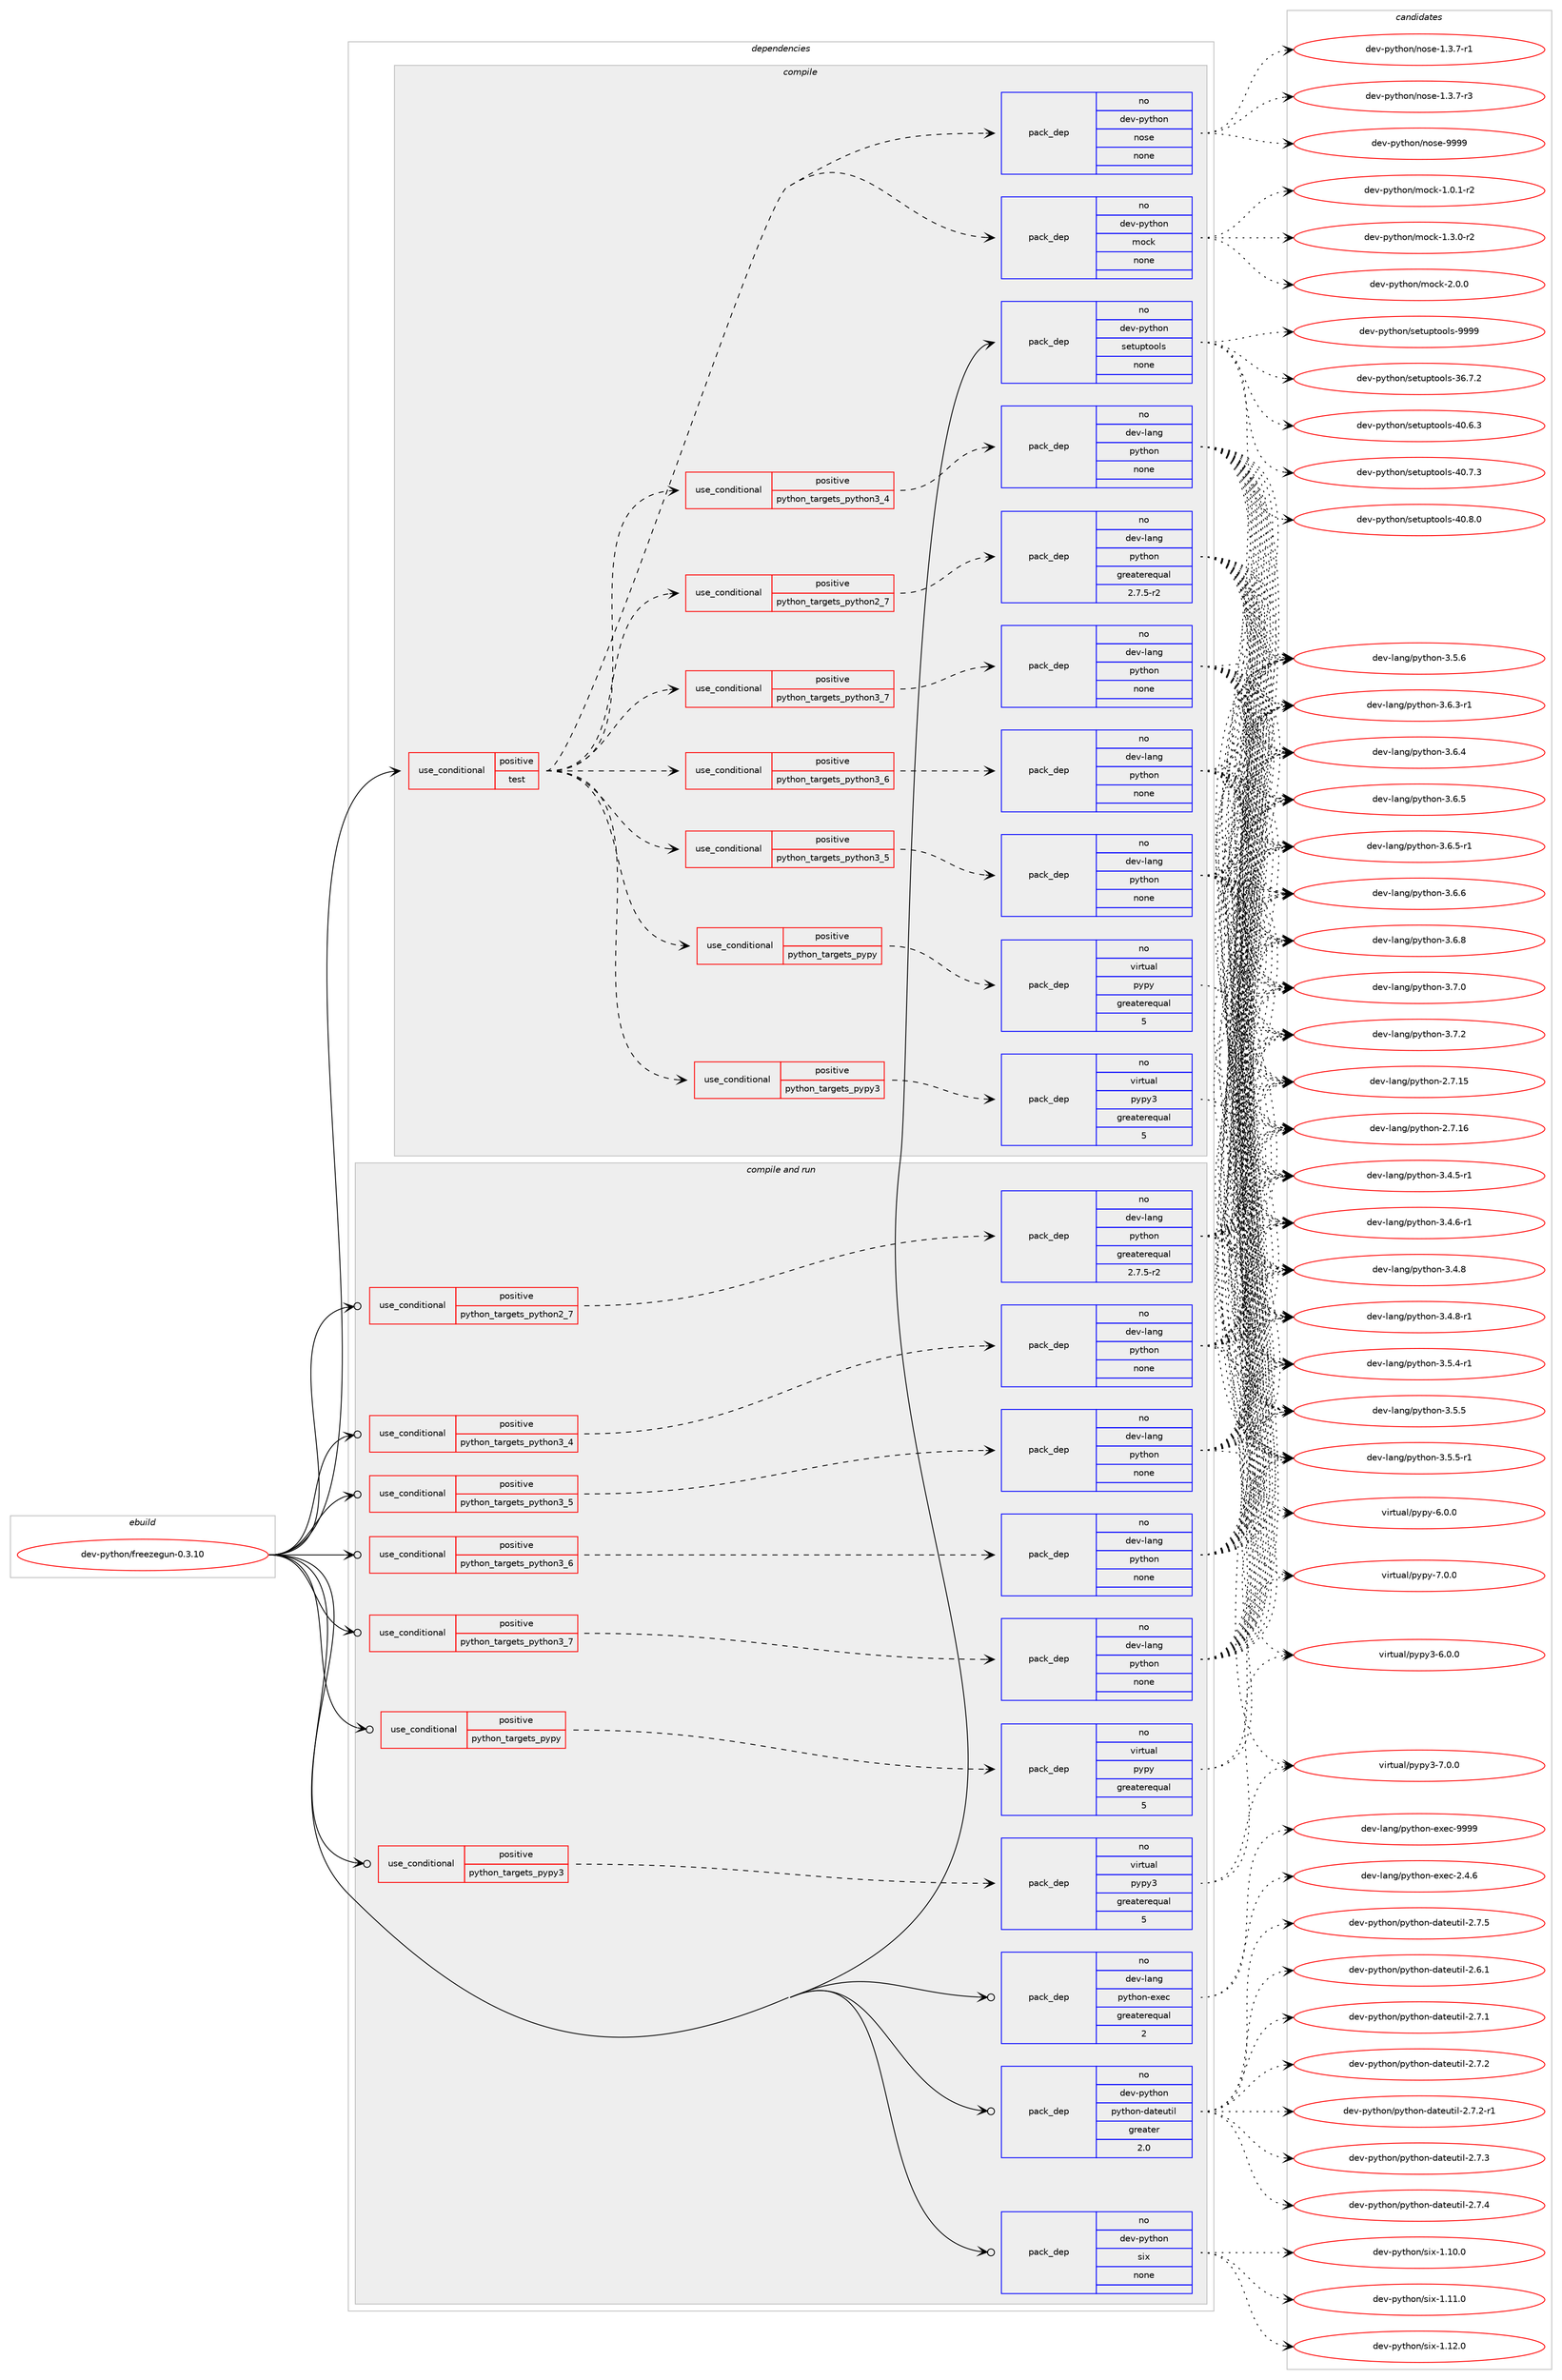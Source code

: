 digraph prolog {

# *************
# Graph options
# *************

newrank=true;
concentrate=true;
compound=true;
graph [rankdir=LR,fontname=Helvetica,fontsize=10,ranksep=1.5];#, ranksep=2.5, nodesep=0.2];
edge  [arrowhead=vee];
node  [fontname=Helvetica,fontsize=10];

# **********
# The ebuild
# **********

subgraph cluster_leftcol {
color=gray;
rank=same;
label=<<i>ebuild</i>>;
id [label="dev-python/freezegun-0.3.10", color=red, width=4, href="../dev-python/freezegun-0.3.10.svg"];
}

# ****************
# The dependencies
# ****************

subgraph cluster_midcol {
color=gray;
label=<<i>dependencies</i>>;
subgraph cluster_compile {
fillcolor="#eeeeee";
style=filled;
label=<<i>compile</i>>;
subgraph cond374673 {
dependency1410352 [label=<<TABLE BORDER="0" CELLBORDER="1" CELLSPACING="0" CELLPADDING="4"><TR><TD ROWSPAN="3" CELLPADDING="10">use_conditional</TD></TR><TR><TD>positive</TD></TR><TR><TD>test</TD></TR></TABLE>>, shape=none, color=red];
subgraph cond374674 {
dependency1410353 [label=<<TABLE BORDER="0" CELLBORDER="1" CELLSPACING="0" CELLPADDING="4"><TR><TD ROWSPAN="3" CELLPADDING="10">use_conditional</TD></TR><TR><TD>positive</TD></TR><TR><TD>python_targets_pypy</TD></TR></TABLE>>, shape=none, color=red];
subgraph pack1012420 {
dependency1410354 [label=<<TABLE BORDER="0" CELLBORDER="1" CELLSPACING="0" CELLPADDING="4" WIDTH="220"><TR><TD ROWSPAN="6" CELLPADDING="30">pack_dep</TD></TR><TR><TD WIDTH="110">no</TD></TR><TR><TD>virtual</TD></TR><TR><TD>pypy</TD></TR><TR><TD>greaterequal</TD></TR><TR><TD>5</TD></TR></TABLE>>, shape=none, color=blue];
}
dependency1410353:e -> dependency1410354:w [weight=20,style="dashed",arrowhead="vee"];
}
dependency1410352:e -> dependency1410353:w [weight=20,style="dashed",arrowhead="vee"];
subgraph cond374675 {
dependency1410355 [label=<<TABLE BORDER="0" CELLBORDER="1" CELLSPACING="0" CELLPADDING="4"><TR><TD ROWSPAN="3" CELLPADDING="10">use_conditional</TD></TR><TR><TD>positive</TD></TR><TR><TD>python_targets_pypy3</TD></TR></TABLE>>, shape=none, color=red];
subgraph pack1012421 {
dependency1410356 [label=<<TABLE BORDER="0" CELLBORDER="1" CELLSPACING="0" CELLPADDING="4" WIDTH="220"><TR><TD ROWSPAN="6" CELLPADDING="30">pack_dep</TD></TR><TR><TD WIDTH="110">no</TD></TR><TR><TD>virtual</TD></TR><TR><TD>pypy3</TD></TR><TR><TD>greaterequal</TD></TR><TR><TD>5</TD></TR></TABLE>>, shape=none, color=blue];
}
dependency1410355:e -> dependency1410356:w [weight=20,style="dashed",arrowhead="vee"];
}
dependency1410352:e -> dependency1410355:w [weight=20,style="dashed",arrowhead="vee"];
subgraph cond374676 {
dependency1410357 [label=<<TABLE BORDER="0" CELLBORDER="1" CELLSPACING="0" CELLPADDING="4"><TR><TD ROWSPAN="3" CELLPADDING="10">use_conditional</TD></TR><TR><TD>positive</TD></TR><TR><TD>python_targets_python2_7</TD></TR></TABLE>>, shape=none, color=red];
subgraph pack1012422 {
dependency1410358 [label=<<TABLE BORDER="0" CELLBORDER="1" CELLSPACING="0" CELLPADDING="4" WIDTH="220"><TR><TD ROWSPAN="6" CELLPADDING="30">pack_dep</TD></TR><TR><TD WIDTH="110">no</TD></TR><TR><TD>dev-lang</TD></TR><TR><TD>python</TD></TR><TR><TD>greaterequal</TD></TR><TR><TD>2.7.5-r2</TD></TR></TABLE>>, shape=none, color=blue];
}
dependency1410357:e -> dependency1410358:w [weight=20,style="dashed",arrowhead="vee"];
}
dependency1410352:e -> dependency1410357:w [weight=20,style="dashed",arrowhead="vee"];
subgraph cond374677 {
dependency1410359 [label=<<TABLE BORDER="0" CELLBORDER="1" CELLSPACING="0" CELLPADDING="4"><TR><TD ROWSPAN="3" CELLPADDING="10">use_conditional</TD></TR><TR><TD>positive</TD></TR><TR><TD>python_targets_python3_4</TD></TR></TABLE>>, shape=none, color=red];
subgraph pack1012423 {
dependency1410360 [label=<<TABLE BORDER="0" CELLBORDER="1" CELLSPACING="0" CELLPADDING="4" WIDTH="220"><TR><TD ROWSPAN="6" CELLPADDING="30">pack_dep</TD></TR><TR><TD WIDTH="110">no</TD></TR><TR><TD>dev-lang</TD></TR><TR><TD>python</TD></TR><TR><TD>none</TD></TR><TR><TD></TD></TR></TABLE>>, shape=none, color=blue];
}
dependency1410359:e -> dependency1410360:w [weight=20,style="dashed",arrowhead="vee"];
}
dependency1410352:e -> dependency1410359:w [weight=20,style="dashed",arrowhead="vee"];
subgraph cond374678 {
dependency1410361 [label=<<TABLE BORDER="0" CELLBORDER="1" CELLSPACING="0" CELLPADDING="4"><TR><TD ROWSPAN="3" CELLPADDING="10">use_conditional</TD></TR><TR><TD>positive</TD></TR><TR><TD>python_targets_python3_5</TD></TR></TABLE>>, shape=none, color=red];
subgraph pack1012424 {
dependency1410362 [label=<<TABLE BORDER="0" CELLBORDER="1" CELLSPACING="0" CELLPADDING="4" WIDTH="220"><TR><TD ROWSPAN="6" CELLPADDING="30">pack_dep</TD></TR><TR><TD WIDTH="110">no</TD></TR><TR><TD>dev-lang</TD></TR><TR><TD>python</TD></TR><TR><TD>none</TD></TR><TR><TD></TD></TR></TABLE>>, shape=none, color=blue];
}
dependency1410361:e -> dependency1410362:w [weight=20,style="dashed",arrowhead="vee"];
}
dependency1410352:e -> dependency1410361:w [weight=20,style="dashed",arrowhead="vee"];
subgraph cond374679 {
dependency1410363 [label=<<TABLE BORDER="0" CELLBORDER="1" CELLSPACING="0" CELLPADDING="4"><TR><TD ROWSPAN="3" CELLPADDING="10">use_conditional</TD></TR><TR><TD>positive</TD></TR><TR><TD>python_targets_python3_6</TD></TR></TABLE>>, shape=none, color=red];
subgraph pack1012425 {
dependency1410364 [label=<<TABLE BORDER="0" CELLBORDER="1" CELLSPACING="0" CELLPADDING="4" WIDTH="220"><TR><TD ROWSPAN="6" CELLPADDING="30">pack_dep</TD></TR><TR><TD WIDTH="110">no</TD></TR><TR><TD>dev-lang</TD></TR><TR><TD>python</TD></TR><TR><TD>none</TD></TR><TR><TD></TD></TR></TABLE>>, shape=none, color=blue];
}
dependency1410363:e -> dependency1410364:w [weight=20,style="dashed",arrowhead="vee"];
}
dependency1410352:e -> dependency1410363:w [weight=20,style="dashed",arrowhead="vee"];
subgraph cond374680 {
dependency1410365 [label=<<TABLE BORDER="0" CELLBORDER="1" CELLSPACING="0" CELLPADDING="4"><TR><TD ROWSPAN="3" CELLPADDING="10">use_conditional</TD></TR><TR><TD>positive</TD></TR><TR><TD>python_targets_python3_7</TD></TR></TABLE>>, shape=none, color=red];
subgraph pack1012426 {
dependency1410366 [label=<<TABLE BORDER="0" CELLBORDER="1" CELLSPACING="0" CELLPADDING="4" WIDTH="220"><TR><TD ROWSPAN="6" CELLPADDING="30">pack_dep</TD></TR><TR><TD WIDTH="110">no</TD></TR><TR><TD>dev-lang</TD></TR><TR><TD>python</TD></TR><TR><TD>none</TD></TR><TR><TD></TD></TR></TABLE>>, shape=none, color=blue];
}
dependency1410365:e -> dependency1410366:w [weight=20,style="dashed",arrowhead="vee"];
}
dependency1410352:e -> dependency1410365:w [weight=20,style="dashed",arrowhead="vee"];
subgraph pack1012427 {
dependency1410367 [label=<<TABLE BORDER="0" CELLBORDER="1" CELLSPACING="0" CELLPADDING="4" WIDTH="220"><TR><TD ROWSPAN="6" CELLPADDING="30">pack_dep</TD></TR><TR><TD WIDTH="110">no</TD></TR><TR><TD>dev-python</TD></TR><TR><TD>mock</TD></TR><TR><TD>none</TD></TR><TR><TD></TD></TR></TABLE>>, shape=none, color=blue];
}
dependency1410352:e -> dependency1410367:w [weight=20,style="dashed",arrowhead="vee"];
subgraph pack1012428 {
dependency1410368 [label=<<TABLE BORDER="0" CELLBORDER="1" CELLSPACING="0" CELLPADDING="4" WIDTH="220"><TR><TD ROWSPAN="6" CELLPADDING="30">pack_dep</TD></TR><TR><TD WIDTH="110">no</TD></TR><TR><TD>dev-python</TD></TR><TR><TD>nose</TD></TR><TR><TD>none</TD></TR><TR><TD></TD></TR></TABLE>>, shape=none, color=blue];
}
dependency1410352:e -> dependency1410368:w [weight=20,style="dashed",arrowhead="vee"];
}
id:e -> dependency1410352:w [weight=20,style="solid",arrowhead="vee"];
subgraph pack1012429 {
dependency1410369 [label=<<TABLE BORDER="0" CELLBORDER="1" CELLSPACING="0" CELLPADDING="4" WIDTH="220"><TR><TD ROWSPAN="6" CELLPADDING="30">pack_dep</TD></TR><TR><TD WIDTH="110">no</TD></TR><TR><TD>dev-python</TD></TR><TR><TD>setuptools</TD></TR><TR><TD>none</TD></TR><TR><TD></TD></TR></TABLE>>, shape=none, color=blue];
}
id:e -> dependency1410369:w [weight=20,style="solid",arrowhead="vee"];
}
subgraph cluster_compileandrun {
fillcolor="#eeeeee";
style=filled;
label=<<i>compile and run</i>>;
subgraph cond374681 {
dependency1410370 [label=<<TABLE BORDER="0" CELLBORDER="1" CELLSPACING="0" CELLPADDING="4"><TR><TD ROWSPAN="3" CELLPADDING="10">use_conditional</TD></TR><TR><TD>positive</TD></TR><TR><TD>python_targets_pypy</TD></TR></TABLE>>, shape=none, color=red];
subgraph pack1012430 {
dependency1410371 [label=<<TABLE BORDER="0" CELLBORDER="1" CELLSPACING="0" CELLPADDING="4" WIDTH="220"><TR><TD ROWSPAN="6" CELLPADDING="30">pack_dep</TD></TR><TR><TD WIDTH="110">no</TD></TR><TR><TD>virtual</TD></TR><TR><TD>pypy</TD></TR><TR><TD>greaterequal</TD></TR><TR><TD>5</TD></TR></TABLE>>, shape=none, color=blue];
}
dependency1410370:e -> dependency1410371:w [weight=20,style="dashed",arrowhead="vee"];
}
id:e -> dependency1410370:w [weight=20,style="solid",arrowhead="odotvee"];
subgraph cond374682 {
dependency1410372 [label=<<TABLE BORDER="0" CELLBORDER="1" CELLSPACING="0" CELLPADDING="4"><TR><TD ROWSPAN="3" CELLPADDING="10">use_conditional</TD></TR><TR><TD>positive</TD></TR><TR><TD>python_targets_pypy3</TD></TR></TABLE>>, shape=none, color=red];
subgraph pack1012431 {
dependency1410373 [label=<<TABLE BORDER="0" CELLBORDER="1" CELLSPACING="0" CELLPADDING="4" WIDTH="220"><TR><TD ROWSPAN="6" CELLPADDING="30">pack_dep</TD></TR><TR><TD WIDTH="110">no</TD></TR><TR><TD>virtual</TD></TR><TR><TD>pypy3</TD></TR><TR><TD>greaterequal</TD></TR><TR><TD>5</TD></TR></TABLE>>, shape=none, color=blue];
}
dependency1410372:e -> dependency1410373:w [weight=20,style="dashed",arrowhead="vee"];
}
id:e -> dependency1410372:w [weight=20,style="solid",arrowhead="odotvee"];
subgraph cond374683 {
dependency1410374 [label=<<TABLE BORDER="0" CELLBORDER="1" CELLSPACING="0" CELLPADDING="4"><TR><TD ROWSPAN="3" CELLPADDING="10">use_conditional</TD></TR><TR><TD>positive</TD></TR><TR><TD>python_targets_python2_7</TD></TR></TABLE>>, shape=none, color=red];
subgraph pack1012432 {
dependency1410375 [label=<<TABLE BORDER="0" CELLBORDER="1" CELLSPACING="0" CELLPADDING="4" WIDTH="220"><TR><TD ROWSPAN="6" CELLPADDING="30">pack_dep</TD></TR><TR><TD WIDTH="110">no</TD></TR><TR><TD>dev-lang</TD></TR><TR><TD>python</TD></TR><TR><TD>greaterequal</TD></TR><TR><TD>2.7.5-r2</TD></TR></TABLE>>, shape=none, color=blue];
}
dependency1410374:e -> dependency1410375:w [weight=20,style="dashed",arrowhead="vee"];
}
id:e -> dependency1410374:w [weight=20,style="solid",arrowhead="odotvee"];
subgraph cond374684 {
dependency1410376 [label=<<TABLE BORDER="0" CELLBORDER="1" CELLSPACING="0" CELLPADDING="4"><TR><TD ROWSPAN="3" CELLPADDING="10">use_conditional</TD></TR><TR><TD>positive</TD></TR><TR><TD>python_targets_python3_4</TD></TR></TABLE>>, shape=none, color=red];
subgraph pack1012433 {
dependency1410377 [label=<<TABLE BORDER="0" CELLBORDER="1" CELLSPACING="0" CELLPADDING="4" WIDTH="220"><TR><TD ROWSPAN="6" CELLPADDING="30">pack_dep</TD></TR><TR><TD WIDTH="110">no</TD></TR><TR><TD>dev-lang</TD></TR><TR><TD>python</TD></TR><TR><TD>none</TD></TR><TR><TD></TD></TR></TABLE>>, shape=none, color=blue];
}
dependency1410376:e -> dependency1410377:w [weight=20,style="dashed",arrowhead="vee"];
}
id:e -> dependency1410376:w [weight=20,style="solid",arrowhead="odotvee"];
subgraph cond374685 {
dependency1410378 [label=<<TABLE BORDER="0" CELLBORDER="1" CELLSPACING="0" CELLPADDING="4"><TR><TD ROWSPAN="3" CELLPADDING="10">use_conditional</TD></TR><TR><TD>positive</TD></TR><TR><TD>python_targets_python3_5</TD></TR></TABLE>>, shape=none, color=red];
subgraph pack1012434 {
dependency1410379 [label=<<TABLE BORDER="0" CELLBORDER="1" CELLSPACING="0" CELLPADDING="4" WIDTH="220"><TR><TD ROWSPAN="6" CELLPADDING="30">pack_dep</TD></TR><TR><TD WIDTH="110">no</TD></TR><TR><TD>dev-lang</TD></TR><TR><TD>python</TD></TR><TR><TD>none</TD></TR><TR><TD></TD></TR></TABLE>>, shape=none, color=blue];
}
dependency1410378:e -> dependency1410379:w [weight=20,style="dashed",arrowhead="vee"];
}
id:e -> dependency1410378:w [weight=20,style="solid",arrowhead="odotvee"];
subgraph cond374686 {
dependency1410380 [label=<<TABLE BORDER="0" CELLBORDER="1" CELLSPACING="0" CELLPADDING="4"><TR><TD ROWSPAN="3" CELLPADDING="10">use_conditional</TD></TR><TR><TD>positive</TD></TR><TR><TD>python_targets_python3_6</TD></TR></TABLE>>, shape=none, color=red];
subgraph pack1012435 {
dependency1410381 [label=<<TABLE BORDER="0" CELLBORDER="1" CELLSPACING="0" CELLPADDING="4" WIDTH="220"><TR><TD ROWSPAN="6" CELLPADDING="30">pack_dep</TD></TR><TR><TD WIDTH="110">no</TD></TR><TR><TD>dev-lang</TD></TR><TR><TD>python</TD></TR><TR><TD>none</TD></TR><TR><TD></TD></TR></TABLE>>, shape=none, color=blue];
}
dependency1410380:e -> dependency1410381:w [weight=20,style="dashed",arrowhead="vee"];
}
id:e -> dependency1410380:w [weight=20,style="solid",arrowhead="odotvee"];
subgraph cond374687 {
dependency1410382 [label=<<TABLE BORDER="0" CELLBORDER="1" CELLSPACING="0" CELLPADDING="4"><TR><TD ROWSPAN="3" CELLPADDING="10">use_conditional</TD></TR><TR><TD>positive</TD></TR><TR><TD>python_targets_python3_7</TD></TR></TABLE>>, shape=none, color=red];
subgraph pack1012436 {
dependency1410383 [label=<<TABLE BORDER="0" CELLBORDER="1" CELLSPACING="0" CELLPADDING="4" WIDTH="220"><TR><TD ROWSPAN="6" CELLPADDING="30">pack_dep</TD></TR><TR><TD WIDTH="110">no</TD></TR><TR><TD>dev-lang</TD></TR><TR><TD>python</TD></TR><TR><TD>none</TD></TR><TR><TD></TD></TR></TABLE>>, shape=none, color=blue];
}
dependency1410382:e -> dependency1410383:w [weight=20,style="dashed",arrowhead="vee"];
}
id:e -> dependency1410382:w [weight=20,style="solid",arrowhead="odotvee"];
subgraph pack1012437 {
dependency1410384 [label=<<TABLE BORDER="0" CELLBORDER="1" CELLSPACING="0" CELLPADDING="4" WIDTH="220"><TR><TD ROWSPAN="6" CELLPADDING="30">pack_dep</TD></TR><TR><TD WIDTH="110">no</TD></TR><TR><TD>dev-lang</TD></TR><TR><TD>python-exec</TD></TR><TR><TD>greaterequal</TD></TR><TR><TD>2</TD></TR></TABLE>>, shape=none, color=blue];
}
id:e -> dependency1410384:w [weight=20,style="solid",arrowhead="odotvee"];
subgraph pack1012438 {
dependency1410385 [label=<<TABLE BORDER="0" CELLBORDER="1" CELLSPACING="0" CELLPADDING="4" WIDTH="220"><TR><TD ROWSPAN="6" CELLPADDING="30">pack_dep</TD></TR><TR><TD WIDTH="110">no</TD></TR><TR><TD>dev-python</TD></TR><TR><TD>python-dateutil</TD></TR><TR><TD>greater</TD></TR><TR><TD>2.0</TD></TR></TABLE>>, shape=none, color=blue];
}
id:e -> dependency1410385:w [weight=20,style="solid",arrowhead="odotvee"];
subgraph pack1012439 {
dependency1410386 [label=<<TABLE BORDER="0" CELLBORDER="1" CELLSPACING="0" CELLPADDING="4" WIDTH="220"><TR><TD ROWSPAN="6" CELLPADDING="30">pack_dep</TD></TR><TR><TD WIDTH="110">no</TD></TR><TR><TD>dev-python</TD></TR><TR><TD>six</TD></TR><TR><TD>none</TD></TR><TR><TD></TD></TR></TABLE>>, shape=none, color=blue];
}
id:e -> dependency1410386:w [weight=20,style="solid",arrowhead="odotvee"];
}
subgraph cluster_run {
fillcolor="#eeeeee";
style=filled;
label=<<i>run</i>>;
}
}

# **************
# The candidates
# **************

subgraph cluster_choices {
rank=same;
color=gray;
label=<<i>candidates</i>>;

subgraph choice1012420 {
color=black;
nodesep=1;
choice1181051141161179710847112121112121455446484648 [label="virtual/pypy-6.0.0", color=red, width=4,href="../virtual/pypy-6.0.0.svg"];
choice1181051141161179710847112121112121455546484648 [label="virtual/pypy-7.0.0", color=red, width=4,href="../virtual/pypy-7.0.0.svg"];
dependency1410354:e -> choice1181051141161179710847112121112121455446484648:w [style=dotted,weight="100"];
dependency1410354:e -> choice1181051141161179710847112121112121455546484648:w [style=dotted,weight="100"];
}
subgraph choice1012421 {
color=black;
nodesep=1;
choice118105114116117971084711212111212151455446484648 [label="virtual/pypy3-6.0.0", color=red, width=4,href="../virtual/pypy3-6.0.0.svg"];
choice118105114116117971084711212111212151455546484648 [label="virtual/pypy3-7.0.0", color=red, width=4,href="../virtual/pypy3-7.0.0.svg"];
dependency1410356:e -> choice118105114116117971084711212111212151455446484648:w [style=dotted,weight="100"];
dependency1410356:e -> choice118105114116117971084711212111212151455546484648:w [style=dotted,weight="100"];
}
subgraph choice1012422 {
color=black;
nodesep=1;
choice10010111845108971101034711212111610411111045504655464953 [label="dev-lang/python-2.7.15", color=red, width=4,href="../dev-lang/python-2.7.15.svg"];
choice10010111845108971101034711212111610411111045504655464954 [label="dev-lang/python-2.7.16", color=red, width=4,href="../dev-lang/python-2.7.16.svg"];
choice1001011184510897110103471121211161041111104551465246534511449 [label="dev-lang/python-3.4.5-r1", color=red, width=4,href="../dev-lang/python-3.4.5-r1.svg"];
choice1001011184510897110103471121211161041111104551465246544511449 [label="dev-lang/python-3.4.6-r1", color=red, width=4,href="../dev-lang/python-3.4.6-r1.svg"];
choice100101118451089711010347112121116104111110455146524656 [label="dev-lang/python-3.4.8", color=red, width=4,href="../dev-lang/python-3.4.8.svg"];
choice1001011184510897110103471121211161041111104551465246564511449 [label="dev-lang/python-3.4.8-r1", color=red, width=4,href="../dev-lang/python-3.4.8-r1.svg"];
choice1001011184510897110103471121211161041111104551465346524511449 [label="dev-lang/python-3.5.4-r1", color=red, width=4,href="../dev-lang/python-3.5.4-r1.svg"];
choice100101118451089711010347112121116104111110455146534653 [label="dev-lang/python-3.5.5", color=red, width=4,href="../dev-lang/python-3.5.5.svg"];
choice1001011184510897110103471121211161041111104551465346534511449 [label="dev-lang/python-3.5.5-r1", color=red, width=4,href="../dev-lang/python-3.5.5-r1.svg"];
choice100101118451089711010347112121116104111110455146534654 [label="dev-lang/python-3.5.6", color=red, width=4,href="../dev-lang/python-3.5.6.svg"];
choice1001011184510897110103471121211161041111104551465446514511449 [label="dev-lang/python-3.6.3-r1", color=red, width=4,href="../dev-lang/python-3.6.3-r1.svg"];
choice100101118451089711010347112121116104111110455146544652 [label="dev-lang/python-3.6.4", color=red, width=4,href="../dev-lang/python-3.6.4.svg"];
choice100101118451089711010347112121116104111110455146544653 [label="dev-lang/python-3.6.5", color=red, width=4,href="../dev-lang/python-3.6.5.svg"];
choice1001011184510897110103471121211161041111104551465446534511449 [label="dev-lang/python-3.6.5-r1", color=red, width=4,href="../dev-lang/python-3.6.5-r1.svg"];
choice100101118451089711010347112121116104111110455146544654 [label="dev-lang/python-3.6.6", color=red, width=4,href="../dev-lang/python-3.6.6.svg"];
choice100101118451089711010347112121116104111110455146544656 [label="dev-lang/python-3.6.8", color=red, width=4,href="../dev-lang/python-3.6.8.svg"];
choice100101118451089711010347112121116104111110455146554648 [label="dev-lang/python-3.7.0", color=red, width=4,href="../dev-lang/python-3.7.0.svg"];
choice100101118451089711010347112121116104111110455146554650 [label="dev-lang/python-3.7.2", color=red, width=4,href="../dev-lang/python-3.7.2.svg"];
dependency1410358:e -> choice10010111845108971101034711212111610411111045504655464953:w [style=dotted,weight="100"];
dependency1410358:e -> choice10010111845108971101034711212111610411111045504655464954:w [style=dotted,weight="100"];
dependency1410358:e -> choice1001011184510897110103471121211161041111104551465246534511449:w [style=dotted,weight="100"];
dependency1410358:e -> choice1001011184510897110103471121211161041111104551465246544511449:w [style=dotted,weight="100"];
dependency1410358:e -> choice100101118451089711010347112121116104111110455146524656:w [style=dotted,weight="100"];
dependency1410358:e -> choice1001011184510897110103471121211161041111104551465246564511449:w [style=dotted,weight="100"];
dependency1410358:e -> choice1001011184510897110103471121211161041111104551465346524511449:w [style=dotted,weight="100"];
dependency1410358:e -> choice100101118451089711010347112121116104111110455146534653:w [style=dotted,weight="100"];
dependency1410358:e -> choice1001011184510897110103471121211161041111104551465346534511449:w [style=dotted,weight="100"];
dependency1410358:e -> choice100101118451089711010347112121116104111110455146534654:w [style=dotted,weight="100"];
dependency1410358:e -> choice1001011184510897110103471121211161041111104551465446514511449:w [style=dotted,weight="100"];
dependency1410358:e -> choice100101118451089711010347112121116104111110455146544652:w [style=dotted,weight="100"];
dependency1410358:e -> choice100101118451089711010347112121116104111110455146544653:w [style=dotted,weight="100"];
dependency1410358:e -> choice1001011184510897110103471121211161041111104551465446534511449:w [style=dotted,weight="100"];
dependency1410358:e -> choice100101118451089711010347112121116104111110455146544654:w [style=dotted,weight="100"];
dependency1410358:e -> choice100101118451089711010347112121116104111110455146544656:w [style=dotted,weight="100"];
dependency1410358:e -> choice100101118451089711010347112121116104111110455146554648:w [style=dotted,weight="100"];
dependency1410358:e -> choice100101118451089711010347112121116104111110455146554650:w [style=dotted,weight="100"];
}
subgraph choice1012423 {
color=black;
nodesep=1;
choice10010111845108971101034711212111610411111045504655464953 [label="dev-lang/python-2.7.15", color=red, width=4,href="../dev-lang/python-2.7.15.svg"];
choice10010111845108971101034711212111610411111045504655464954 [label="dev-lang/python-2.7.16", color=red, width=4,href="../dev-lang/python-2.7.16.svg"];
choice1001011184510897110103471121211161041111104551465246534511449 [label="dev-lang/python-3.4.5-r1", color=red, width=4,href="../dev-lang/python-3.4.5-r1.svg"];
choice1001011184510897110103471121211161041111104551465246544511449 [label="dev-lang/python-3.4.6-r1", color=red, width=4,href="../dev-lang/python-3.4.6-r1.svg"];
choice100101118451089711010347112121116104111110455146524656 [label="dev-lang/python-3.4.8", color=red, width=4,href="../dev-lang/python-3.4.8.svg"];
choice1001011184510897110103471121211161041111104551465246564511449 [label="dev-lang/python-3.4.8-r1", color=red, width=4,href="../dev-lang/python-3.4.8-r1.svg"];
choice1001011184510897110103471121211161041111104551465346524511449 [label="dev-lang/python-3.5.4-r1", color=red, width=4,href="../dev-lang/python-3.5.4-r1.svg"];
choice100101118451089711010347112121116104111110455146534653 [label="dev-lang/python-3.5.5", color=red, width=4,href="../dev-lang/python-3.5.5.svg"];
choice1001011184510897110103471121211161041111104551465346534511449 [label="dev-lang/python-3.5.5-r1", color=red, width=4,href="../dev-lang/python-3.5.5-r1.svg"];
choice100101118451089711010347112121116104111110455146534654 [label="dev-lang/python-3.5.6", color=red, width=4,href="../dev-lang/python-3.5.6.svg"];
choice1001011184510897110103471121211161041111104551465446514511449 [label="dev-lang/python-3.6.3-r1", color=red, width=4,href="../dev-lang/python-3.6.3-r1.svg"];
choice100101118451089711010347112121116104111110455146544652 [label="dev-lang/python-3.6.4", color=red, width=4,href="../dev-lang/python-3.6.4.svg"];
choice100101118451089711010347112121116104111110455146544653 [label="dev-lang/python-3.6.5", color=red, width=4,href="../dev-lang/python-3.6.5.svg"];
choice1001011184510897110103471121211161041111104551465446534511449 [label="dev-lang/python-3.6.5-r1", color=red, width=4,href="../dev-lang/python-3.6.5-r1.svg"];
choice100101118451089711010347112121116104111110455146544654 [label="dev-lang/python-3.6.6", color=red, width=4,href="../dev-lang/python-3.6.6.svg"];
choice100101118451089711010347112121116104111110455146544656 [label="dev-lang/python-3.6.8", color=red, width=4,href="../dev-lang/python-3.6.8.svg"];
choice100101118451089711010347112121116104111110455146554648 [label="dev-lang/python-3.7.0", color=red, width=4,href="../dev-lang/python-3.7.0.svg"];
choice100101118451089711010347112121116104111110455146554650 [label="dev-lang/python-3.7.2", color=red, width=4,href="../dev-lang/python-3.7.2.svg"];
dependency1410360:e -> choice10010111845108971101034711212111610411111045504655464953:w [style=dotted,weight="100"];
dependency1410360:e -> choice10010111845108971101034711212111610411111045504655464954:w [style=dotted,weight="100"];
dependency1410360:e -> choice1001011184510897110103471121211161041111104551465246534511449:w [style=dotted,weight="100"];
dependency1410360:e -> choice1001011184510897110103471121211161041111104551465246544511449:w [style=dotted,weight="100"];
dependency1410360:e -> choice100101118451089711010347112121116104111110455146524656:w [style=dotted,weight="100"];
dependency1410360:e -> choice1001011184510897110103471121211161041111104551465246564511449:w [style=dotted,weight="100"];
dependency1410360:e -> choice1001011184510897110103471121211161041111104551465346524511449:w [style=dotted,weight="100"];
dependency1410360:e -> choice100101118451089711010347112121116104111110455146534653:w [style=dotted,weight="100"];
dependency1410360:e -> choice1001011184510897110103471121211161041111104551465346534511449:w [style=dotted,weight="100"];
dependency1410360:e -> choice100101118451089711010347112121116104111110455146534654:w [style=dotted,weight="100"];
dependency1410360:e -> choice1001011184510897110103471121211161041111104551465446514511449:w [style=dotted,weight="100"];
dependency1410360:e -> choice100101118451089711010347112121116104111110455146544652:w [style=dotted,weight="100"];
dependency1410360:e -> choice100101118451089711010347112121116104111110455146544653:w [style=dotted,weight="100"];
dependency1410360:e -> choice1001011184510897110103471121211161041111104551465446534511449:w [style=dotted,weight="100"];
dependency1410360:e -> choice100101118451089711010347112121116104111110455146544654:w [style=dotted,weight="100"];
dependency1410360:e -> choice100101118451089711010347112121116104111110455146544656:w [style=dotted,weight="100"];
dependency1410360:e -> choice100101118451089711010347112121116104111110455146554648:w [style=dotted,weight="100"];
dependency1410360:e -> choice100101118451089711010347112121116104111110455146554650:w [style=dotted,weight="100"];
}
subgraph choice1012424 {
color=black;
nodesep=1;
choice10010111845108971101034711212111610411111045504655464953 [label="dev-lang/python-2.7.15", color=red, width=4,href="../dev-lang/python-2.7.15.svg"];
choice10010111845108971101034711212111610411111045504655464954 [label="dev-lang/python-2.7.16", color=red, width=4,href="../dev-lang/python-2.7.16.svg"];
choice1001011184510897110103471121211161041111104551465246534511449 [label="dev-lang/python-3.4.5-r1", color=red, width=4,href="../dev-lang/python-3.4.5-r1.svg"];
choice1001011184510897110103471121211161041111104551465246544511449 [label="dev-lang/python-3.4.6-r1", color=red, width=4,href="../dev-lang/python-3.4.6-r1.svg"];
choice100101118451089711010347112121116104111110455146524656 [label="dev-lang/python-3.4.8", color=red, width=4,href="../dev-lang/python-3.4.8.svg"];
choice1001011184510897110103471121211161041111104551465246564511449 [label="dev-lang/python-3.4.8-r1", color=red, width=4,href="../dev-lang/python-3.4.8-r1.svg"];
choice1001011184510897110103471121211161041111104551465346524511449 [label="dev-lang/python-3.5.4-r1", color=red, width=4,href="../dev-lang/python-3.5.4-r1.svg"];
choice100101118451089711010347112121116104111110455146534653 [label="dev-lang/python-3.5.5", color=red, width=4,href="../dev-lang/python-3.5.5.svg"];
choice1001011184510897110103471121211161041111104551465346534511449 [label="dev-lang/python-3.5.5-r1", color=red, width=4,href="../dev-lang/python-3.5.5-r1.svg"];
choice100101118451089711010347112121116104111110455146534654 [label="dev-lang/python-3.5.6", color=red, width=4,href="../dev-lang/python-3.5.6.svg"];
choice1001011184510897110103471121211161041111104551465446514511449 [label="dev-lang/python-3.6.3-r1", color=red, width=4,href="../dev-lang/python-3.6.3-r1.svg"];
choice100101118451089711010347112121116104111110455146544652 [label="dev-lang/python-3.6.4", color=red, width=4,href="../dev-lang/python-3.6.4.svg"];
choice100101118451089711010347112121116104111110455146544653 [label="dev-lang/python-3.6.5", color=red, width=4,href="../dev-lang/python-3.6.5.svg"];
choice1001011184510897110103471121211161041111104551465446534511449 [label="dev-lang/python-3.6.5-r1", color=red, width=4,href="../dev-lang/python-3.6.5-r1.svg"];
choice100101118451089711010347112121116104111110455146544654 [label="dev-lang/python-3.6.6", color=red, width=4,href="../dev-lang/python-3.6.6.svg"];
choice100101118451089711010347112121116104111110455146544656 [label="dev-lang/python-3.6.8", color=red, width=4,href="../dev-lang/python-3.6.8.svg"];
choice100101118451089711010347112121116104111110455146554648 [label="dev-lang/python-3.7.0", color=red, width=4,href="../dev-lang/python-3.7.0.svg"];
choice100101118451089711010347112121116104111110455146554650 [label="dev-lang/python-3.7.2", color=red, width=4,href="../dev-lang/python-3.7.2.svg"];
dependency1410362:e -> choice10010111845108971101034711212111610411111045504655464953:w [style=dotted,weight="100"];
dependency1410362:e -> choice10010111845108971101034711212111610411111045504655464954:w [style=dotted,weight="100"];
dependency1410362:e -> choice1001011184510897110103471121211161041111104551465246534511449:w [style=dotted,weight="100"];
dependency1410362:e -> choice1001011184510897110103471121211161041111104551465246544511449:w [style=dotted,weight="100"];
dependency1410362:e -> choice100101118451089711010347112121116104111110455146524656:w [style=dotted,weight="100"];
dependency1410362:e -> choice1001011184510897110103471121211161041111104551465246564511449:w [style=dotted,weight="100"];
dependency1410362:e -> choice1001011184510897110103471121211161041111104551465346524511449:w [style=dotted,weight="100"];
dependency1410362:e -> choice100101118451089711010347112121116104111110455146534653:w [style=dotted,weight="100"];
dependency1410362:e -> choice1001011184510897110103471121211161041111104551465346534511449:w [style=dotted,weight="100"];
dependency1410362:e -> choice100101118451089711010347112121116104111110455146534654:w [style=dotted,weight="100"];
dependency1410362:e -> choice1001011184510897110103471121211161041111104551465446514511449:w [style=dotted,weight="100"];
dependency1410362:e -> choice100101118451089711010347112121116104111110455146544652:w [style=dotted,weight="100"];
dependency1410362:e -> choice100101118451089711010347112121116104111110455146544653:w [style=dotted,weight="100"];
dependency1410362:e -> choice1001011184510897110103471121211161041111104551465446534511449:w [style=dotted,weight="100"];
dependency1410362:e -> choice100101118451089711010347112121116104111110455146544654:w [style=dotted,weight="100"];
dependency1410362:e -> choice100101118451089711010347112121116104111110455146544656:w [style=dotted,weight="100"];
dependency1410362:e -> choice100101118451089711010347112121116104111110455146554648:w [style=dotted,weight="100"];
dependency1410362:e -> choice100101118451089711010347112121116104111110455146554650:w [style=dotted,weight="100"];
}
subgraph choice1012425 {
color=black;
nodesep=1;
choice10010111845108971101034711212111610411111045504655464953 [label="dev-lang/python-2.7.15", color=red, width=4,href="../dev-lang/python-2.7.15.svg"];
choice10010111845108971101034711212111610411111045504655464954 [label="dev-lang/python-2.7.16", color=red, width=4,href="../dev-lang/python-2.7.16.svg"];
choice1001011184510897110103471121211161041111104551465246534511449 [label="dev-lang/python-3.4.5-r1", color=red, width=4,href="../dev-lang/python-3.4.5-r1.svg"];
choice1001011184510897110103471121211161041111104551465246544511449 [label="dev-lang/python-3.4.6-r1", color=red, width=4,href="../dev-lang/python-3.4.6-r1.svg"];
choice100101118451089711010347112121116104111110455146524656 [label="dev-lang/python-3.4.8", color=red, width=4,href="../dev-lang/python-3.4.8.svg"];
choice1001011184510897110103471121211161041111104551465246564511449 [label="dev-lang/python-3.4.8-r1", color=red, width=4,href="../dev-lang/python-3.4.8-r1.svg"];
choice1001011184510897110103471121211161041111104551465346524511449 [label="dev-lang/python-3.5.4-r1", color=red, width=4,href="../dev-lang/python-3.5.4-r1.svg"];
choice100101118451089711010347112121116104111110455146534653 [label="dev-lang/python-3.5.5", color=red, width=4,href="../dev-lang/python-3.5.5.svg"];
choice1001011184510897110103471121211161041111104551465346534511449 [label="dev-lang/python-3.5.5-r1", color=red, width=4,href="../dev-lang/python-3.5.5-r1.svg"];
choice100101118451089711010347112121116104111110455146534654 [label="dev-lang/python-3.5.6", color=red, width=4,href="../dev-lang/python-3.5.6.svg"];
choice1001011184510897110103471121211161041111104551465446514511449 [label="dev-lang/python-3.6.3-r1", color=red, width=4,href="../dev-lang/python-3.6.3-r1.svg"];
choice100101118451089711010347112121116104111110455146544652 [label="dev-lang/python-3.6.4", color=red, width=4,href="../dev-lang/python-3.6.4.svg"];
choice100101118451089711010347112121116104111110455146544653 [label="dev-lang/python-3.6.5", color=red, width=4,href="../dev-lang/python-3.6.5.svg"];
choice1001011184510897110103471121211161041111104551465446534511449 [label="dev-lang/python-3.6.5-r1", color=red, width=4,href="../dev-lang/python-3.6.5-r1.svg"];
choice100101118451089711010347112121116104111110455146544654 [label="dev-lang/python-3.6.6", color=red, width=4,href="../dev-lang/python-3.6.6.svg"];
choice100101118451089711010347112121116104111110455146544656 [label="dev-lang/python-3.6.8", color=red, width=4,href="../dev-lang/python-3.6.8.svg"];
choice100101118451089711010347112121116104111110455146554648 [label="dev-lang/python-3.7.0", color=red, width=4,href="../dev-lang/python-3.7.0.svg"];
choice100101118451089711010347112121116104111110455146554650 [label="dev-lang/python-3.7.2", color=red, width=4,href="../dev-lang/python-3.7.2.svg"];
dependency1410364:e -> choice10010111845108971101034711212111610411111045504655464953:w [style=dotted,weight="100"];
dependency1410364:e -> choice10010111845108971101034711212111610411111045504655464954:w [style=dotted,weight="100"];
dependency1410364:e -> choice1001011184510897110103471121211161041111104551465246534511449:w [style=dotted,weight="100"];
dependency1410364:e -> choice1001011184510897110103471121211161041111104551465246544511449:w [style=dotted,weight="100"];
dependency1410364:e -> choice100101118451089711010347112121116104111110455146524656:w [style=dotted,weight="100"];
dependency1410364:e -> choice1001011184510897110103471121211161041111104551465246564511449:w [style=dotted,weight="100"];
dependency1410364:e -> choice1001011184510897110103471121211161041111104551465346524511449:w [style=dotted,weight="100"];
dependency1410364:e -> choice100101118451089711010347112121116104111110455146534653:w [style=dotted,weight="100"];
dependency1410364:e -> choice1001011184510897110103471121211161041111104551465346534511449:w [style=dotted,weight="100"];
dependency1410364:e -> choice100101118451089711010347112121116104111110455146534654:w [style=dotted,weight="100"];
dependency1410364:e -> choice1001011184510897110103471121211161041111104551465446514511449:w [style=dotted,weight="100"];
dependency1410364:e -> choice100101118451089711010347112121116104111110455146544652:w [style=dotted,weight="100"];
dependency1410364:e -> choice100101118451089711010347112121116104111110455146544653:w [style=dotted,weight="100"];
dependency1410364:e -> choice1001011184510897110103471121211161041111104551465446534511449:w [style=dotted,weight="100"];
dependency1410364:e -> choice100101118451089711010347112121116104111110455146544654:w [style=dotted,weight="100"];
dependency1410364:e -> choice100101118451089711010347112121116104111110455146544656:w [style=dotted,weight="100"];
dependency1410364:e -> choice100101118451089711010347112121116104111110455146554648:w [style=dotted,weight="100"];
dependency1410364:e -> choice100101118451089711010347112121116104111110455146554650:w [style=dotted,weight="100"];
}
subgraph choice1012426 {
color=black;
nodesep=1;
choice10010111845108971101034711212111610411111045504655464953 [label="dev-lang/python-2.7.15", color=red, width=4,href="../dev-lang/python-2.7.15.svg"];
choice10010111845108971101034711212111610411111045504655464954 [label="dev-lang/python-2.7.16", color=red, width=4,href="../dev-lang/python-2.7.16.svg"];
choice1001011184510897110103471121211161041111104551465246534511449 [label="dev-lang/python-3.4.5-r1", color=red, width=4,href="../dev-lang/python-3.4.5-r1.svg"];
choice1001011184510897110103471121211161041111104551465246544511449 [label="dev-lang/python-3.4.6-r1", color=red, width=4,href="../dev-lang/python-3.4.6-r1.svg"];
choice100101118451089711010347112121116104111110455146524656 [label="dev-lang/python-3.4.8", color=red, width=4,href="../dev-lang/python-3.4.8.svg"];
choice1001011184510897110103471121211161041111104551465246564511449 [label="dev-lang/python-3.4.8-r1", color=red, width=4,href="../dev-lang/python-3.4.8-r1.svg"];
choice1001011184510897110103471121211161041111104551465346524511449 [label="dev-lang/python-3.5.4-r1", color=red, width=4,href="../dev-lang/python-3.5.4-r1.svg"];
choice100101118451089711010347112121116104111110455146534653 [label="dev-lang/python-3.5.5", color=red, width=4,href="../dev-lang/python-3.5.5.svg"];
choice1001011184510897110103471121211161041111104551465346534511449 [label="dev-lang/python-3.5.5-r1", color=red, width=4,href="../dev-lang/python-3.5.5-r1.svg"];
choice100101118451089711010347112121116104111110455146534654 [label="dev-lang/python-3.5.6", color=red, width=4,href="../dev-lang/python-3.5.6.svg"];
choice1001011184510897110103471121211161041111104551465446514511449 [label="dev-lang/python-3.6.3-r1", color=red, width=4,href="../dev-lang/python-3.6.3-r1.svg"];
choice100101118451089711010347112121116104111110455146544652 [label="dev-lang/python-3.6.4", color=red, width=4,href="../dev-lang/python-3.6.4.svg"];
choice100101118451089711010347112121116104111110455146544653 [label="dev-lang/python-3.6.5", color=red, width=4,href="../dev-lang/python-3.6.5.svg"];
choice1001011184510897110103471121211161041111104551465446534511449 [label="dev-lang/python-3.6.5-r1", color=red, width=4,href="../dev-lang/python-3.6.5-r1.svg"];
choice100101118451089711010347112121116104111110455146544654 [label="dev-lang/python-3.6.6", color=red, width=4,href="../dev-lang/python-3.6.6.svg"];
choice100101118451089711010347112121116104111110455146544656 [label="dev-lang/python-3.6.8", color=red, width=4,href="../dev-lang/python-3.6.8.svg"];
choice100101118451089711010347112121116104111110455146554648 [label="dev-lang/python-3.7.0", color=red, width=4,href="../dev-lang/python-3.7.0.svg"];
choice100101118451089711010347112121116104111110455146554650 [label="dev-lang/python-3.7.2", color=red, width=4,href="../dev-lang/python-3.7.2.svg"];
dependency1410366:e -> choice10010111845108971101034711212111610411111045504655464953:w [style=dotted,weight="100"];
dependency1410366:e -> choice10010111845108971101034711212111610411111045504655464954:w [style=dotted,weight="100"];
dependency1410366:e -> choice1001011184510897110103471121211161041111104551465246534511449:w [style=dotted,weight="100"];
dependency1410366:e -> choice1001011184510897110103471121211161041111104551465246544511449:w [style=dotted,weight="100"];
dependency1410366:e -> choice100101118451089711010347112121116104111110455146524656:w [style=dotted,weight="100"];
dependency1410366:e -> choice1001011184510897110103471121211161041111104551465246564511449:w [style=dotted,weight="100"];
dependency1410366:e -> choice1001011184510897110103471121211161041111104551465346524511449:w [style=dotted,weight="100"];
dependency1410366:e -> choice100101118451089711010347112121116104111110455146534653:w [style=dotted,weight="100"];
dependency1410366:e -> choice1001011184510897110103471121211161041111104551465346534511449:w [style=dotted,weight="100"];
dependency1410366:e -> choice100101118451089711010347112121116104111110455146534654:w [style=dotted,weight="100"];
dependency1410366:e -> choice1001011184510897110103471121211161041111104551465446514511449:w [style=dotted,weight="100"];
dependency1410366:e -> choice100101118451089711010347112121116104111110455146544652:w [style=dotted,weight="100"];
dependency1410366:e -> choice100101118451089711010347112121116104111110455146544653:w [style=dotted,weight="100"];
dependency1410366:e -> choice1001011184510897110103471121211161041111104551465446534511449:w [style=dotted,weight="100"];
dependency1410366:e -> choice100101118451089711010347112121116104111110455146544654:w [style=dotted,weight="100"];
dependency1410366:e -> choice100101118451089711010347112121116104111110455146544656:w [style=dotted,weight="100"];
dependency1410366:e -> choice100101118451089711010347112121116104111110455146554648:w [style=dotted,weight="100"];
dependency1410366:e -> choice100101118451089711010347112121116104111110455146554650:w [style=dotted,weight="100"];
}
subgraph choice1012427 {
color=black;
nodesep=1;
choice1001011184511212111610411111047109111991074549464846494511450 [label="dev-python/mock-1.0.1-r2", color=red, width=4,href="../dev-python/mock-1.0.1-r2.svg"];
choice1001011184511212111610411111047109111991074549465146484511450 [label="dev-python/mock-1.3.0-r2", color=red, width=4,href="../dev-python/mock-1.3.0-r2.svg"];
choice100101118451121211161041111104710911199107455046484648 [label="dev-python/mock-2.0.0", color=red, width=4,href="../dev-python/mock-2.0.0.svg"];
dependency1410367:e -> choice1001011184511212111610411111047109111991074549464846494511450:w [style=dotted,weight="100"];
dependency1410367:e -> choice1001011184511212111610411111047109111991074549465146484511450:w [style=dotted,weight="100"];
dependency1410367:e -> choice100101118451121211161041111104710911199107455046484648:w [style=dotted,weight="100"];
}
subgraph choice1012428 {
color=black;
nodesep=1;
choice10010111845112121116104111110471101111151014549465146554511449 [label="dev-python/nose-1.3.7-r1", color=red, width=4,href="../dev-python/nose-1.3.7-r1.svg"];
choice10010111845112121116104111110471101111151014549465146554511451 [label="dev-python/nose-1.3.7-r3", color=red, width=4,href="../dev-python/nose-1.3.7-r3.svg"];
choice10010111845112121116104111110471101111151014557575757 [label="dev-python/nose-9999", color=red, width=4,href="../dev-python/nose-9999.svg"];
dependency1410368:e -> choice10010111845112121116104111110471101111151014549465146554511449:w [style=dotted,weight="100"];
dependency1410368:e -> choice10010111845112121116104111110471101111151014549465146554511451:w [style=dotted,weight="100"];
dependency1410368:e -> choice10010111845112121116104111110471101111151014557575757:w [style=dotted,weight="100"];
}
subgraph choice1012429 {
color=black;
nodesep=1;
choice100101118451121211161041111104711510111611711211611111110811545515446554650 [label="dev-python/setuptools-36.7.2", color=red, width=4,href="../dev-python/setuptools-36.7.2.svg"];
choice100101118451121211161041111104711510111611711211611111110811545524846544651 [label="dev-python/setuptools-40.6.3", color=red, width=4,href="../dev-python/setuptools-40.6.3.svg"];
choice100101118451121211161041111104711510111611711211611111110811545524846554651 [label="dev-python/setuptools-40.7.3", color=red, width=4,href="../dev-python/setuptools-40.7.3.svg"];
choice100101118451121211161041111104711510111611711211611111110811545524846564648 [label="dev-python/setuptools-40.8.0", color=red, width=4,href="../dev-python/setuptools-40.8.0.svg"];
choice10010111845112121116104111110471151011161171121161111111081154557575757 [label="dev-python/setuptools-9999", color=red, width=4,href="../dev-python/setuptools-9999.svg"];
dependency1410369:e -> choice100101118451121211161041111104711510111611711211611111110811545515446554650:w [style=dotted,weight="100"];
dependency1410369:e -> choice100101118451121211161041111104711510111611711211611111110811545524846544651:w [style=dotted,weight="100"];
dependency1410369:e -> choice100101118451121211161041111104711510111611711211611111110811545524846554651:w [style=dotted,weight="100"];
dependency1410369:e -> choice100101118451121211161041111104711510111611711211611111110811545524846564648:w [style=dotted,weight="100"];
dependency1410369:e -> choice10010111845112121116104111110471151011161171121161111111081154557575757:w [style=dotted,weight="100"];
}
subgraph choice1012430 {
color=black;
nodesep=1;
choice1181051141161179710847112121112121455446484648 [label="virtual/pypy-6.0.0", color=red, width=4,href="../virtual/pypy-6.0.0.svg"];
choice1181051141161179710847112121112121455546484648 [label="virtual/pypy-7.0.0", color=red, width=4,href="../virtual/pypy-7.0.0.svg"];
dependency1410371:e -> choice1181051141161179710847112121112121455446484648:w [style=dotted,weight="100"];
dependency1410371:e -> choice1181051141161179710847112121112121455546484648:w [style=dotted,weight="100"];
}
subgraph choice1012431 {
color=black;
nodesep=1;
choice118105114116117971084711212111212151455446484648 [label="virtual/pypy3-6.0.0", color=red, width=4,href="../virtual/pypy3-6.0.0.svg"];
choice118105114116117971084711212111212151455546484648 [label="virtual/pypy3-7.0.0", color=red, width=4,href="../virtual/pypy3-7.0.0.svg"];
dependency1410373:e -> choice118105114116117971084711212111212151455446484648:w [style=dotted,weight="100"];
dependency1410373:e -> choice118105114116117971084711212111212151455546484648:w [style=dotted,weight="100"];
}
subgraph choice1012432 {
color=black;
nodesep=1;
choice10010111845108971101034711212111610411111045504655464953 [label="dev-lang/python-2.7.15", color=red, width=4,href="../dev-lang/python-2.7.15.svg"];
choice10010111845108971101034711212111610411111045504655464954 [label="dev-lang/python-2.7.16", color=red, width=4,href="../dev-lang/python-2.7.16.svg"];
choice1001011184510897110103471121211161041111104551465246534511449 [label="dev-lang/python-3.4.5-r1", color=red, width=4,href="../dev-lang/python-3.4.5-r1.svg"];
choice1001011184510897110103471121211161041111104551465246544511449 [label="dev-lang/python-3.4.6-r1", color=red, width=4,href="../dev-lang/python-3.4.6-r1.svg"];
choice100101118451089711010347112121116104111110455146524656 [label="dev-lang/python-3.4.8", color=red, width=4,href="../dev-lang/python-3.4.8.svg"];
choice1001011184510897110103471121211161041111104551465246564511449 [label="dev-lang/python-3.4.8-r1", color=red, width=4,href="../dev-lang/python-3.4.8-r1.svg"];
choice1001011184510897110103471121211161041111104551465346524511449 [label="dev-lang/python-3.5.4-r1", color=red, width=4,href="../dev-lang/python-3.5.4-r1.svg"];
choice100101118451089711010347112121116104111110455146534653 [label="dev-lang/python-3.5.5", color=red, width=4,href="../dev-lang/python-3.5.5.svg"];
choice1001011184510897110103471121211161041111104551465346534511449 [label="dev-lang/python-3.5.5-r1", color=red, width=4,href="../dev-lang/python-3.5.5-r1.svg"];
choice100101118451089711010347112121116104111110455146534654 [label="dev-lang/python-3.5.6", color=red, width=4,href="../dev-lang/python-3.5.6.svg"];
choice1001011184510897110103471121211161041111104551465446514511449 [label="dev-lang/python-3.6.3-r1", color=red, width=4,href="../dev-lang/python-3.6.3-r1.svg"];
choice100101118451089711010347112121116104111110455146544652 [label="dev-lang/python-3.6.4", color=red, width=4,href="../dev-lang/python-3.6.4.svg"];
choice100101118451089711010347112121116104111110455146544653 [label="dev-lang/python-3.6.5", color=red, width=4,href="../dev-lang/python-3.6.5.svg"];
choice1001011184510897110103471121211161041111104551465446534511449 [label="dev-lang/python-3.6.5-r1", color=red, width=4,href="../dev-lang/python-3.6.5-r1.svg"];
choice100101118451089711010347112121116104111110455146544654 [label="dev-lang/python-3.6.6", color=red, width=4,href="../dev-lang/python-3.6.6.svg"];
choice100101118451089711010347112121116104111110455146544656 [label="dev-lang/python-3.6.8", color=red, width=4,href="../dev-lang/python-3.6.8.svg"];
choice100101118451089711010347112121116104111110455146554648 [label="dev-lang/python-3.7.0", color=red, width=4,href="../dev-lang/python-3.7.0.svg"];
choice100101118451089711010347112121116104111110455146554650 [label="dev-lang/python-3.7.2", color=red, width=4,href="../dev-lang/python-3.7.2.svg"];
dependency1410375:e -> choice10010111845108971101034711212111610411111045504655464953:w [style=dotted,weight="100"];
dependency1410375:e -> choice10010111845108971101034711212111610411111045504655464954:w [style=dotted,weight="100"];
dependency1410375:e -> choice1001011184510897110103471121211161041111104551465246534511449:w [style=dotted,weight="100"];
dependency1410375:e -> choice1001011184510897110103471121211161041111104551465246544511449:w [style=dotted,weight="100"];
dependency1410375:e -> choice100101118451089711010347112121116104111110455146524656:w [style=dotted,weight="100"];
dependency1410375:e -> choice1001011184510897110103471121211161041111104551465246564511449:w [style=dotted,weight="100"];
dependency1410375:e -> choice1001011184510897110103471121211161041111104551465346524511449:w [style=dotted,weight="100"];
dependency1410375:e -> choice100101118451089711010347112121116104111110455146534653:w [style=dotted,weight="100"];
dependency1410375:e -> choice1001011184510897110103471121211161041111104551465346534511449:w [style=dotted,weight="100"];
dependency1410375:e -> choice100101118451089711010347112121116104111110455146534654:w [style=dotted,weight="100"];
dependency1410375:e -> choice1001011184510897110103471121211161041111104551465446514511449:w [style=dotted,weight="100"];
dependency1410375:e -> choice100101118451089711010347112121116104111110455146544652:w [style=dotted,weight="100"];
dependency1410375:e -> choice100101118451089711010347112121116104111110455146544653:w [style=dotted,weight="100"];
dependency1410375:e -> choice1001011184510897110103471121211161041111104551465446534511449:w [style=dotted,weight="100"];
dependency1410375:e -> choice100101118451089711010347112121116104111110455146544654:w [style=dotted,weight="100"];
dependency1410375:e -> choice100101118451089711010347112121116104111110455146544656:w [style=dotted,weight="100"];
dependency1410375:e -> choice100101118451089711010347112121116104111110455146554648:w [style=dotted,weight="100"];
dependency1410375:e -> choice100101118451089711010347112121116104111110455146554650:w [style=dotted,weight="100"];
}
subgraph choice1012433 {
color=black;
nodesep=1;
choice10010111845108971101034711212111610411111045504655464953 [label="dev-lang/python-2.7.15", color=red, width=4,href="../dev-lang/python-2.7.15.svg"];
choice10010111845108971101034711212111610411111045504655464954 [label="dev-lang/python-2.7.16", color=red, width=4,href="../dev-lang/python-2.7.16.svg"];
choice1001011184510897110103471121211161041111104551465246534511449 [label="dev-lang/python-3.4.5-r1", color=red, width=4,href="../dev-lang/python-3.4.5-r1.svg"];
choice1001011184510897110103471121211161041111104551465246544511449 [label="dev-lang/python-3.4.6-r1", color=red, width=4,href="../dev-lang/python-3.4.6-r1.svg"];
choice100101118451089711010347112121116104111110455146524656 [label="dev-lang/python-3.4.8", color=red, width=4,href="../dev-lang/python-3.4.8.svg"];
choice1001011184510897110103471121211161041111104551465246564511449 [label="dev-lang/python-3.4.8-r1", color=red, width=4,href="../dev-lang/python-3.4.8-r1.svg"];
choice1001011184510897110103471121211161041111104551465346524511449 [label="dev-lang/python-3.5.4-r1", color=red, width=4,href="../dev-lang/python-3.5.4-r1.svg"];
choice100101118451089711010347112121116104111110455146534653 [label="dev-lang/python-3.5.5", color=red, width=4,href="../dev-lang/python-3.5.5.svg"];
choice1001011184510897110103471121211161041111104551465346534511449 [label="dev-lang/python-3.5.5-r1", color=red, width=4,href="../dev-lang/python-3.5.5-r1.svg"];
choice100101118451089711010347112121116104111110455146534654 [label="dev-lang/python-3.5.6", color=red, width=4,href="../dev-lang/python-3.5.6.svg"];
choice1001011184510897110103471121211161041111104551465446514511449 [label="dev-lang/python-3.6.3-r1", color=red, width=4,href="../dev-lang/python-3.6.3-r1.svg"];
choice100101118451089711010347112121116104111110455146544652 [label="dev-lang/python-3.6.4", color=red, width=4,href="../dev-lang/python-3.6.4.svg"];
choice100101118451089711010347112121116104111110455146544653 [label="dev-lang/python-3.6.5", color=red, width=4,href="../dev-lang/python-3.6.5.svg"];
choice1001011184510897110103471121211161041111104551465446534511449 [label="dev-lang/python-3.6.5-r1", color=red, width=4,href="../dev-lang/python-3.6.5-r1.svg"];
choice100101118451089711010347112121116104111110455146544654 [label="dev-lang/python-3.6.6", color=red, width=4,href="../dev-lang/python-3.6.6.svg"];
choice100101118451089711010347112121116104111110455146544656 [label="dev-lang/python-3.6.8", color=red, width=4,href="../dev-lang/python-3.6.8.svg"];
choice100101118451089711010347112121116104111110455146554648 [label="dev-lang/python-3.7.0", color=red, width=4,href="../dev-lang/python-3.7.0.svg"];
choice100101118451089711010347112121116104111110455146554650 [label="dev-lang/python-3.7.2", color=red, width=4,href="../dev-lang/python-3.7.2.svg"];
dependency1410377:e -> choice10010111845108971101034711212111610411111045504655464953:w [style=dotted,weight="100"];
dependency1410377:e -> choice10010111845108971101034711212111610411111045504655464954:w [style=dotted,weight="100"];
dependency1410377:e -> choice1001011184510897110103471121211161041111104551465246534511449:w [style=dotted,weight="100"];
dependency1410377:e -> choice1001011184510897110103471121211161041111104551465246544511449:w [style=dotted,weight="100"];
dependency1410377:e -> choice100101118451089711010347112121116104111110455146524656:w [style=dotted,weight="100"];
dependency1410377:e -> choice1001011184510897110103471121211161041111104551465246564511449:w [style=dotted,weight="100"];
dependency1410377:e -> choice1001011184510897110103471121211161041111104551465346524511449:w [style=dotted,weight="100"];
dependency1410377:e -> choice100101118451089711010347112121116104111110455146534653:w [style=dotted,weight="100"];
dependency1410377:e -> choice1001011184510897110103471121211161041111104551465346534511449:w [style=dotted,weight="100"];
dependency1410377:e -> choice100101118451089711010347112121116104111110455146534654:w [style=dotted,weight="100"];
dependency1410377:e -> choice1001011184510897110103471121211161041111104551465446514511449:w [style=dotted,weight="100"];
dependency1410377:e -> choice100101118451089711010347112121116104111110455146544652:w [style=dotted,weight="100"];
dependency1410377:e -> choice100101118451089711010347112121116104111110455146544653:w [style=dotted,weight="100"];
dependency1410377:e -> choice1001011184510897110103471121211161041111104551465446534511449:w [style=dotted,weight="100"];
dependency1410377:e -> choice100101118451089711010347112121116104111110455146544654:w [style=dotted,weight="100"];
dependency1410377:e -> choice100101118451089711010347112121116104111110455146544656:w [style=dotted,weight="100"];
dependency1410377:e -> choice100101118451089711010347112121116104111110455146554648:w [style=dotted,weight="100"];
dependency1410377:e -> choice100101118451089711010347112121116104111110455146554650:w [style=dotted,weight="100"];
}
subgraph choice1012434 {
color=black;
nodesep=1;
choice10010111845108971101034711212111610411111045504655464953 [label="dev-lang/python-2.7.15", color=red, width=4,href="../dev-lang/python-2.7.15.svg"];
choice10010111845108971101034711212111610411111045504655464954 [label="dev-lang/python-2.7.16", color=red, width=4,href="../dev-lang/python-2.7.16.svg"];
choice1001011184510897110103471121211161041111104551465246534511449 [label="dev-lang/python-3.4.5-r1", color=red, width=4,href="../dev-lang/python-3.4.5-r1.svg"];
choice1001011184510897110103471121211161041111104551465246544511449 [label="dev-lang/python-3.4.6-r1", color=red, width=4,href="../dev-lang/python-3.4.6-r1.svg"];
choice100101118451089711010347112121116104111110455146524656 [label="dev-lang/python-3.4.8", color=red, width=4,href="../dev-lang/python-3.4.8.svg"];
choice1001011184510897110103471121211161041111104551465246564511449 [label="dev-lang/python-3.4.8-r1", color=red, width=4,href="../dev-lang/python-3.4.8-r1.svg"];
choice1001011184510897110103471121211161041111104551465346524511449 [label="dev-lang/python-3.5.4-r1", color=red, width=4,href="../dev-lang/python-3.5.4-r1.svg"];
choice100101118451089711010347112121116104111110455146534653 [label="dev-lang/python-3.5.5", color=red, width=4,href="../dev-lang/python-3.5.5.svg"];
choice1001011184510897110103471121211161041111104551465346534511449 [label="dev-lang/python-3.5.5-r1", color=red, width=4,href="../dev-lang/python-3.5.5-r1.svg"];
choice100101118451089711010347112121116104111110455146534654 [label="dev-lang/python-3.5.6", color=red, width=4,href="../dev-lang/python-3.5.6.svg"];
choice1001011184510897110103471121211161041111104551465446514511449 [label="dev-lang/python-3.6.3-r1", color=red, width=4,href="../dev-lang/python-3.6.3-r1.svg"];
choice100101118451089711010347112121116104111110455146544652 [label="dev-lang/python-3.6.4", color=red, width=4,href="../dev-lang/python-3.6.4.svg"];
choice100101118451089711010347112121116104111110455146544653 [label="dev-lang/python-3.6.5", color=red, width=4,href="../dev-lang/python-3.6.5.svg"];
choice1001011184510897110103471121211161041111104551465446534511449 [label="dev-lang/python-3.6.5-r1", color=red, width=4,href="../dev-lang/python-3.6.5-r1.svg"];
choice100101118451089711010347112121116104111110455146544654 [label="dev-lang/python-3.6.6", color=red, width=4,href="../dev-lang/python-3.6.6.svg"];
choice100101118451089711010347112121116104111110455146544656 [label="dev-lang/python-3.6.8", color=red, width=4,href="../dev-lang/python-3.6.8.svg"];
choice100101118451089711010347112121116104111110455146554648 [label="dev-lang/python-3.7.0", color=red, width=4,href="../dev-lang/python-3.7.0.svg"];
choice100101118451089711010347112121116104111110455146554650 [label="dev-lang/python-3.7.2", color=red, width=4,href="../dev-lang/python-3.7.2.svg"];
dependency1410379:e -> choice10010111845108971101034711212111610411111045504655464953:w [style=dotted,weight="100"];
dependency1410379:e -> choice10010111845108971101034711212111610411111045504655464954:w [style=dotted,weight="100"];
dependency1410379:e -> choice1001011184510897110103471121211161041111104551465246534511449:w [style=dotted,weight="100"];
dependency1410379:e -> choice1001011184510897110103471121211161041111104551465246544511449:w [style=dotted,weight="100"];
dependency1410379:e -> choice100101118451089711010347112121116104111110455146524656:w [style=dotted,weight="100"];
dependency1410379:e -> choice1001011184510897110103471121211161041111104551465246564511449:w [style=dotted,weight="100"];
dependency1410379:e -> choice1001011184510897110103471121211161041111104551465346524511449:w [style=dotted,weight="100"];
dependency1410379:e -> choice100101118451089711010347112121116104111110455146534653:w [style=dotted,weight="100"];
dependency1410379:e -> choice1001011184510897110103471121211161041111104551465346534511449:w [style=dotted,weight="100"];
dependency1410379:e -> choice100101118451089711010347112121116104111110455146534654:w [style=dotted,weight="100"];
dependency1410379:e -> choice1001011184510897110103471121211161041111104551465446514511449:w [style=dotted,weight="100"];
dependency1410379:e -> choice100101118451089711010347112121116104111110455146544652:w [style=dotted,weight="100"];
dependency1410379:e -> choice100101118451089711010347112121116104111110455146544653:w [style=dotted,weight="100"];
dependency1410379:e -> choice1001011184510897110103471121211161041111104551465446534511449:w [style=dotted,weight="100"];
dependency1410379:e -> choice100101118451089711010347112121116104111110455146544654:w [style=dotted,weight="100"];
dependency1410379:e -> choice100101118451089711010347112121116104111110455146544656:w [style=dotted,weight="100"];
dependency1410379:e -> choice100101118451089711010347112121116104111110455146554648:w [style=dotted,weight="100"];
dependency1410379:e -> choice100101118451089711010347112121116104111110455146554650:w [style=dotted,weight="100"];
}
subgraph choice1012435 {
color=black;
nodesep=1;
choice10010111845108971101034711212111610411111045504655464953 [label="dev-lang/python-2.7.15", color=red, width=4,href="../dev-lang/python-2.7.15.svg"];
choice10010111845108971101034711212111610411111045504655464954 [label="dev-lang/python-2.7.16", color=red, width=4,href="../dev-lang/python-2.7.16.svg"];
choice1001011184510897110103471121211161041111104551465246534511449 [label="dev-lang/python-3.4.5-r1", color=red, width=4,href="../dev-lang/python-3.4.5-r1.svg"];
choice1001011184510897110103471121211161041111104551465246544511449 [label="dev-lang/python-3.4.6-r1", color=red, width=4,href="../dev-lang/python-3.4.6-r1.svg"];
choice100101118451089711010347112121116104111110455146524656 [label="dev-lang/python-3.4.8", color=red, width=4,href="../dev-lang/python-3.4.8.svg"];
choice1001011184510897110103471121211161041111104551465246564511449 [label="dev-lang/python-3.4.8-r1", color=red, width=4,href="../dev-lang/python-3.4.8-r1.svg"];
choice1001011184510897110103471121211161041111104551465346524511449 [label="dev-lang/python-3.5.4-r1", color=red, width=4,href="../dev-lang/python-3.5.4-r1.svg"];
choice100101118451089711010347112121116104111110455146534653 [label="dev-lang/python-3.5.5", color=red, width=4,href="../dev-lang/python-3.5.5.svg"];
choice1001011184510897110103471121211161041111104551465346534511449 [label="dev-lang/python-3.5.5-r1", color=red, width=4,href="../dev-lang/python-3.5.5-r1.svg"];
choice100101118451089711010347112121116104111110455146534654 [label="dev-lang/python-3.5.6", color=red, width=4,href="../dev-lang/python-3.5.6.svg"];
choice1001011184510897110103471121211161041111104551465446514511449 [label="dev-lang/python-3.6.3-r1", color=red, width=4,href="../dev-lang/python-3.6.3-r1.svg"];
choice100101118451089711010347112121116104111110455146544652 [label="dev-lang/python-3.6.4", color=red, width=4,href="../dev-lang/python-3.6.4.svg"];
choice100101118451089711010347112121116104111110455146544653 [label="dev-lang/python-3.6.5", color=red, width=4,href="../dev-lang/python-3.6.5.svg"];
choice1001011184510897110103471121211161041111104551465446534511449 [label="dev-lang/python-3.6.5-r1", color=red, width=4,href="../dev-lang/python-3.6.5-r1.svg"];
choice100101118451089711010347112121116104111110455146544654 [label="dev-lang/python-3.6.6", color=red, width=4,href="../dev-lang/python-3.6.6.svg"];
choice100101118451089711010347112121116104111110455146544656 [label="dev-lang/python-3.6.8", color=red, width=4,href="../dev-lang/python-3.6.8.svg"];
choice100101118451089711010347112121116104111110455146554648 [label="dev-lang/python-3.7.0", color=red, width=4,href="../dev-lang/python-3.7.0.svg"];
choice100101118451089711010347112121116104111110455146554650 [label="dev-lang/python-3.7.2", color=red, width=4,href="../dev-lang/python-3.7.2.svg"];
dependency1410381:e -> choice10010111845108971101034711212111610411111045504655464953:w [style=dotted,weight="100"];
dependency1410381:e -> choice10010111845108971101034711212111610411111045504655464954:w [style=dotted,weight="100"];
dependency1410381:e -> choice1001011184510897110103471121211161041111104551465246534511449:w [style=dotted,weight="100"];
dependency1410381:e -> choice1001011184510897110103471121211161041111104551465246544511449:w [style=dotted,weight="100"];
dependency1410381:e -> choice100101118451089711010347112121116104111110455146524656:w [style=dotted,weight="100"];
dependency1410381:e -> choice1001011184510897110103471121211161041111104551465246564511449:w [style=dotted,weight="100"];
dependency1410381:e -> choice1001011184510897110103471121211161041111104551465346524511449:w [style=dotted,weight="100"];
dependency1410381:e -> choice100101118451089711010347112121116104111110455146534653:w [style=dotted,weight="100"];
dependency1410381:e -> choice1001011184510897110103471121211161041111104551465346534511449:w [style=dotted,weight="100"];
dependency1410381:e -> choice100101118451089711010347112121116104111110455146534654:w [style=dotted,weight="100"];
dependency1410381:e -> choice1001011184510897110103471121211161041111104551465446514511449:w [style=dotted,weight="100"];
dependency1410381:e -> choice100101118451089711010347112121116104111110455146544652:w [style=dotted,weight="100"];
dependency1410381:e -> choice100101118451089711010347112121116104111110455146544653:w [style=dotted,weight="100"];
dependency1410381:e -> choice1001011184510897110103471121211161041111104551465446534511449:w [style=dotted,weight="100"];
dependency1410381:e -> choice100101118451089711010347112121116104111110455146544654:w [style=dotted,weight="100"];
dependency1410381:e -> choice100101118451089711010347112121116104111110455146544656:w [style=dotted,weight="100"];
dependency1410381:e -> choice100101118451089711010347112121116104111110455146554648:w [style=dotted,weight="100"];
dependency1410381:e -> choice100101118451089711010347112121116104111110455146554650:w [style=dotted,weight="100"];
}
subgraph choice1012436 {
color=black;
nodesep=1;
choice10010111845108971101034711212111610411111045504655464953 [label="dev-lang/python-2.7.15", color=red, width=4,href="../dev-lang/python-2.7.15.svg"];
choice10010111845108971101034711212111610411111045504655464954 [label="dev-lang/python-2.7.16", color=red, width=4,href="../dev-lang/python-2.7.16.svg"];
choice1001011184510897110103471121211161041111104551465246534511449 [label="dev-lang/python-3.4.5-r1", color=red, width=4,href="../dev-lang/python-3.4.5-r1.svg"];
choice1001011184510897110103471121211161041111104551465246544511449 [label="dev-lang/python-3.4.6-r1", color=red, width=4,href="../dev-lang/python-3.4.6-r1.svg"];
choice100101118451089711010347112121116104111110455146524656 [label="dev-lang/python-3.4.8", color=red, width=4,href="../dev-lang/python-3.4.8.svg"];
choice1001011184510897110103471121211161041111104551465246564511449 [label="dev-lang/python-3.4.8-r1", color=red, width=4,href="../dev-lang/python-3.4.8-r1.svg"];
choice1001011184510897110103471121211161041111104551465346524511449 [label="dev-lang/python-3.5.4-r1", color=red, width=4,href="../dev-lang/python-3.5.4-r1.svg"];
choice100101118451089711010347112121116104111110455146534653 [label="dev-lang/python-3.5.5", color=red, width=4,href="../dev-lang/python-3.5.5.svg"];
choice1001011184510897110103471121211161041111104551465346534511449 [label="dev-lang/python-3.5.5-r1", color=red, width=4,href="../dev-lang/python-3.5.5-r1.svg"];
choice100101118451089711010347112121116104111110455146534654 [label="dev-lang/python-3.5.6", color=red, width=4,href="../dev-lang/python-3.5.6.svg"];
choice1001011184510897110103471121211161041111104551465446514511449 [label="dev-lang/python-3.6.3-r1", color=red, width=4,href="../dev-lang/python-3.6.3-r1.svg"];
choice100101118451089711010347112121116104111110455146544652 [label="dev-lang/python-3.6.4", color=red, width=4,href="../dev-lang/python-3.6.4.svg"];
choice100101118451089711010347112121116104111110455146544653 [label="dev-lang/python-3.6.5", color=red, width=4,href="../dev-lang/python-3.6.5.svg"];
choice1001011184510897110103471121211161041111104551465446534511449 [label="dev-lang/python-3.6.5-r1", color=red, width=4,href="../dev-lang/python-3.6.5-r1.svg"];
choice100101118451089711010347112121116104111110455146544654 [label="dev-lang/python-3.6.6", color=red, width=4,href="../dev-lang/python-3.6.6.svg"];
choice100101118451089711010347112121116104111110455146544656 [label="dev-lang/python-3.6.8", color=red, width=4,href="../dev-lang/python-3.6.8.svg"];
choice100101118451089711010347112121116104111110455146554648 [label="dev-lang/python-3.7.0", color=red, width=4,href="../dev-lang/python-3.7.0.svg"];
choice100101118451089711010347112121116104111110455146554650 [label="dev-lang/python-3.7.2", color=red, width=4,href="../dev-lang/python-3.7.2.svg"];
dependency1410383:e -> choice10010111845108971101034711212111610411111045504655464953:w [style=dotted,weight="100"];
dependency1410383:e -> choice10010111845108971101034711212111610411111045504655464954:w [style=dotted,weight="100"];
dependency1410383:e -> choice1001011184510897110103471121211161041111104551465246534511449:w [style=dotted,weight="100"];
dependency1410383:e -> choice1001011184510897110103471121211161041111104551465246544511449:w [style=dotted,weight="100"];
dependency1410383:e -> choice100101118451089711010347112121116104111110455146524656:w [style=dotted,weight="100"];
dependency1410383:e -> choice1001011184510897110103471121211161041111104551465246564511449:w [style=dotted,weight="100"];
dependency1410383:e -> choice1001011184510897110103471121211161041111104551465346524511449:w [style=dotted,weight="100"];
dependency1410383:e -> choice100101118451089711010347112121116104111110455146534653:w [style=dotted,weight="100"];
dependency1410383:e -> choice1001011184510897110103471121211161041111104551465346534511449:w [style=dotted,weight="100"];
dependency1410383:e -> choice100101118451089711010347112121116104111110455146534654:w [style=dotted,weight="100"];
dependency1410383:e -> choice1001011184510897110103471121211161041111104551465446514511449:w [style=dotted,weight="100"];
dependency1410383:e -> choice100101118451089711010347112121116104111110455146544652:w [style=dotted,weight="100"];
dependency1410383:e -> choice100101118451089711010347112121116104111110455146544653:w [style=dotted,weight="100"];
dependency1410383:e -> choice1001011184510897110103471121211161041111104551465446534511449:w [style=dotted,weight="100"];
dependency1410383:e -> choice100101118451089711010347112121116104111110455146544654:w [style=dotted,weight="100"];
dependency1410383:e -> choice100101118451089711010347112121116104111110455146544656:w [style=dotted,weight="100"];
dependency1410383:e -> choice100101118451089711010347112121116104111110455146554648:w [style=dotted,weight="100"];
dependency1410383:e -> choice100101118451089711010347112121116104111110455146554650:w [style=dotted,weight="100"];
}
subgraph choice1012437 {
color=black;
nodesep=1;
choice1001011184510897110103471121211161041111104510112010199455046524654 [label="dev-lang/python-exec-2.4.6", color=red, width=4,href="../dev-lang/python-exec-2.4.6.svg"];
choice10010111845108971101034711212111610411111045101120101994557575757 [label="dev-lang/python-exec-9999", color=red, width=4,href="../dev-lang/python-exec-9999.svg"];
dependency1410384:e -> choice1001011184510897110103471121211161041111104510112010199455046524654:w [style=dotted,weight="100"];
dependency1410384:e -> choice10010111845108971101034711212111610411111045101120101994557575757:w [style=dotted,weight="100"];
}
subgraph choice1012438 {
color=black;
nodesep=1;
choice10010111845112121116104111110471121211161041111104510097116101117116105108455046544649 [label="dev-python/python-dateutil-2.6.1", color=red, width=4,href="../dev-python/python-dateutil-2.6.1.svg"];
choice10010111845112121116104111110471121211161041111104510097116101117116105108455046554649 [label="dev-python/python-dateutil-2.7.1", color=red, width=4,href="../dev-python/python-dateutil-2.7.1.svg"];
choice10010111845112121116104111110471121211161041111104510097116101117116105108455046554650 [label="dev-python/python-dateutil-2.7.2", color=red, width=4,href="../dev-python/python-dateutil-2.7.2.svg"];
choice100101118451121211161041111104711212111610411111045100971161011171161051084550465546504511449 [label="dev-python/python-dateutil-2.7.2-r1", color=red, width=4,href="../dev-python/python-dateutil-2.7.2-r1.svg"];
choice10010111845112121116104111110471121211161041111104510097116101117116105108455046554651 [label="dev-python/python-dateutil-2.7.3", color=red, width=4,href="../dev-python/python-dateutil-2.7.3.svg"];
choice10010111845112121116104111110471121211161041111104510097116101117116105108455046554652 [label="dev-python/python-dateutil-2.7.4", color=red, width=4,href="../dev-python/python-dateutil-2.7.4.svg"];
choice10010111845112121116104111110471121211161041111104510097116101117116105108455046554653 [label="dev-python/python-dateutil-2.7.5", color=red, width=4,href="../dev-python/python-dateutil-2.7.5.svg"];
dependency1410385:e -> choice10010111845112121116104111110471121211161041111104510097116101117116105108455046544649:w [style=dotted,weight="100"];
dependency1410385:e -> choice10010111845112121116104111110471121211161041111104510097116101117116105108455046554649:w [style=dotted,weight="100"];
dependency1410385:e -> choice10010111845112121116104111110471121211161041111104510097116101117116105108455046554650:w [style=dotted,weight="100"];
dependency1410385:e -> choice100101118451121211161041111104711212111610411111045100971161011171161051084550465546504511449:w [style=dotted,weight="100"];
dependency1410385:e -> choice10010111845112121116104111110471121211161041111104510097116101117116105108455046554651:w [style=dotted,weight="100"];
dependency1410385:e -> choice10010111845112121116104111110471121211161041111104510097116101117116105108455046554652:w [style=dotted,weight="100"];
dependency1410385:e -> choice10010111845112121116104111110471121211161041111104510097116101117116105108455046554653:w [style=dotted,weight="100"];
}
subgraph choice1012439 {
color=black;
nodesep=1;
choice100101118451121211161041111104711510512045494649484648 [label="dev-python/six-1.10.0", color=red, width=4,href="../dev-python/six-1.10.0.svg"];
choice100101118451121211161041111104711510512045494649494648 [label="dev-python/six-1.11.0", color=red, width=4,href="../dev-python/six-1.11.0.svg"];
choice100101118451121211161041111104711510512045494649504648 [label="dev-python/six-1.12.0", color=red, width=4,href="../dev-python/six-1.12.0.svg"];
dependency1410386:e -> choice100101118451121211161041111104711510512045494649484648:w [style=dotted,weight="100"];
dependency1410386:e -> choice100101118451121211161041111104711510512045494649494648:w [style=dotted,weight="100"];
dependency1410386:e -> choice100101118451121211161041111104711510512045494649504648:w [style=dotted,weight="100"];
}
}

}
